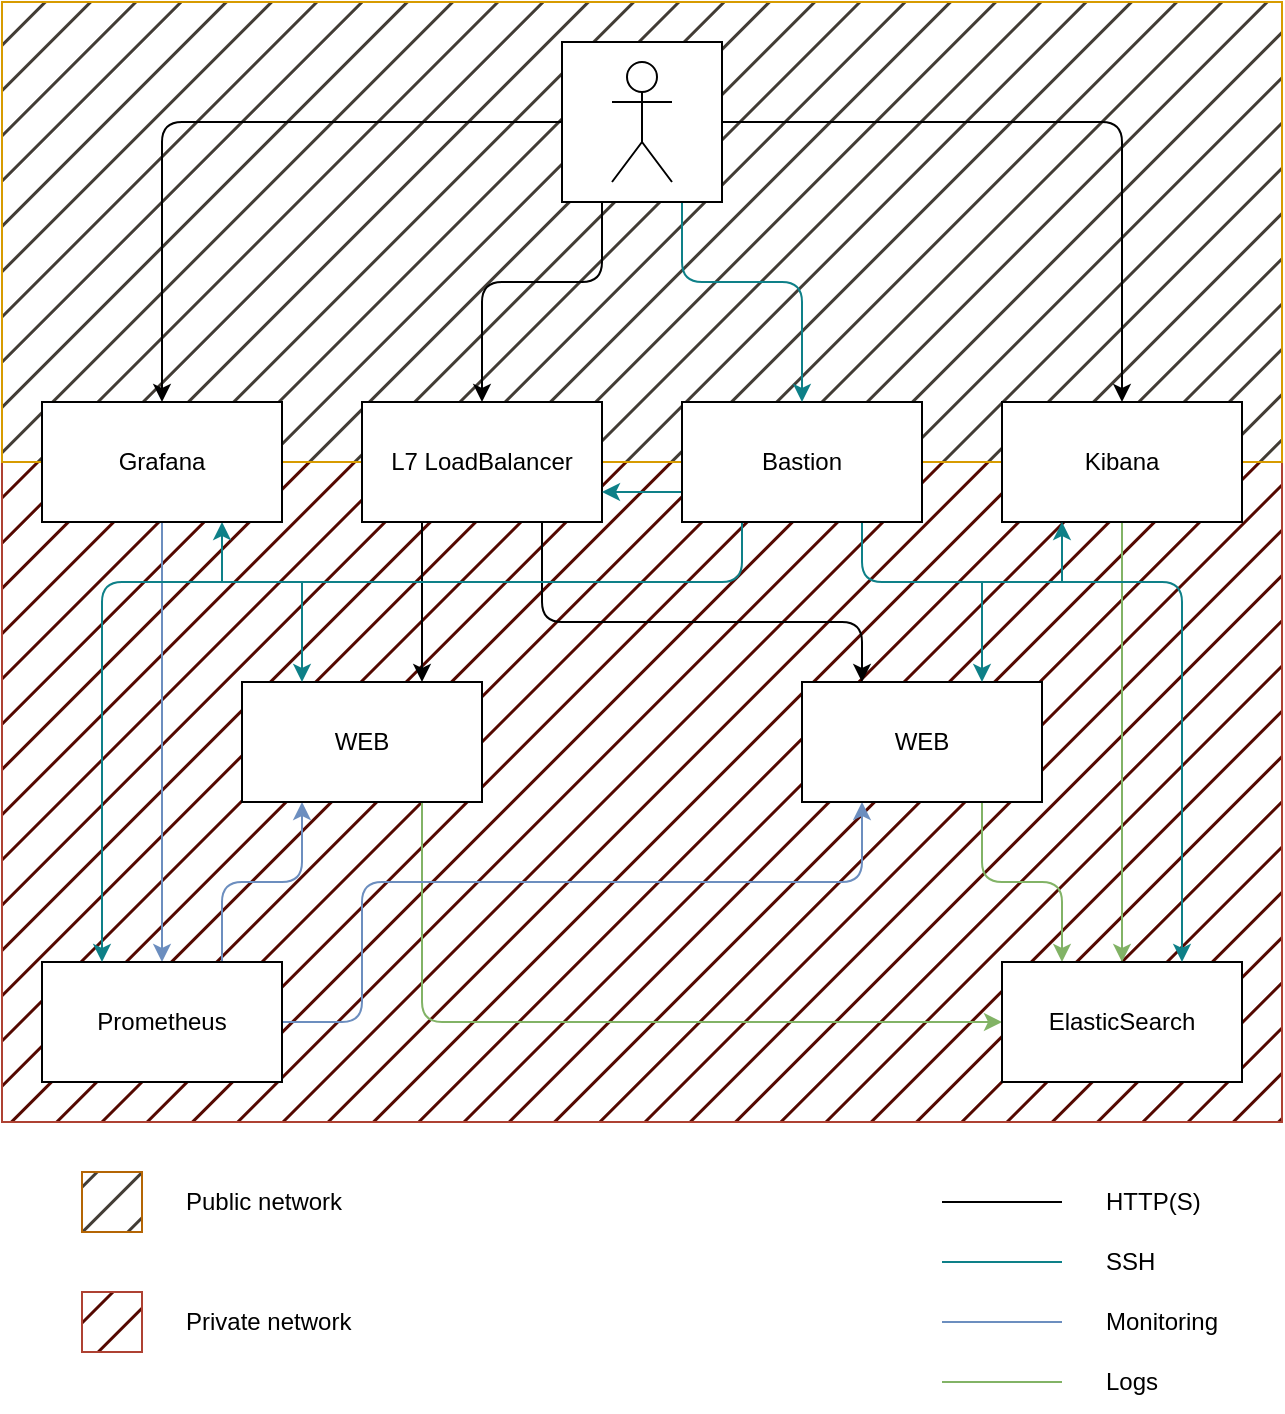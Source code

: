 <mxfile>
    <diagram id="Xo7E7oVpsRgtH6o82BUI" name="Page-1">
        <mxGraphModel dx="2648" dy="899" grid="0" gridSize="10" guides="1" tooltips="1" connect="1" arrows="1" fold="1" page="1" pageScale="1" pageWidth="900" pageHeight="1600" math="0" shadow="0">
            <root>
                <mxCell id="0"/>
                <mxCell id="1" parent="0"/>
                <mxCell id="38" value="" style="rounded=0;whiteSpace=wrap;html=1;fillColor=#540800;strokeColor=#ae4132;fillStyle=hatch;movable=0;resizable=0;rotatable=0;deletable=0;editable=0;connectable=0;" vertex="1" parent="1">
                    <mxGeometry x="130" y="390" width="640" height="330" as="geometry"/>
                </mxCell>
                <mxCell id="37" value="" style="rounded=0;whiteSpace=wrap;html=1;fillColor=#423C35;strokeColor=#d79b00;fillStyle=hatch;movable=0;resizable=0;rotatable=0;deletable=0;editable=0;connectable=0;" vertex="1" parent="1">
                    <mxGeometry x="130" y="160" width="640" height="230" as="geometry"/>
                </mxCell>
                <mxCell id="45" style="edgeStyle=none;html=1;entryX=0.75;entryY=1;entryDx=0;entryDy=0;fillColor=#b0e3e6;strokeColor=#0e8088;movable=0;resizable=0;rotatable=0;deletable=0;editable=0;connectable=0;" edge="1" parent="1" target="5">
                    <mxGeometry relative="1" as="geometry">
                        <mxPoint x="240" y="450" as="sourcePoint"/>
                    </mxGeometry>
                </mxCell>
                <mxCell id="68" style="edgeStyle=none;html=1;exitX=0.25;exitY=1;exitDx=0;exitDy=0;entryX=0.75;entryY=0;entryDx=0;entryDy=0;fillColor=#dae8fc;strokeColor=#6c8ebf;movable=0;resizable=0;rotatable=0;deletable=0;editable=0;connectable=0;startArrow=classic;startFill=1;endArrow=none;endFill=0;" edge="1" parent="1" source="2" target="4">
                    <mxGeometry relative="1" as="geometry">
                        <Array as="points">
                            <mxPoint x="280" y="600"/>
                            <mxPoint x="240" y="600"/>
                        </Array>
                    </mxGeometry>
                </mxCell>
                <mxCell id="70" style="edgeStyle=none;html=1;exitX=0.75;exitY=1;exitDx=0;exitDy=0;entryX=0;entryY=0.5;entryDx=0;entryDy=0;fillColor=#d5e8d4;strokeColor=#82b366;movable=0;resizable=0;rotatable=0;deletable=0;editable=0;connectable=0;" edge="1" parent="1" source="2" target="9">
                    <mxGeometry relative="1" as="geometry">
                        <Array as="points">
                            <mxPoint x="340" y="670"/>
                        </Array>
                    </mxGeometry>
                </mxCell>
                <mxCell id="2" value="WEB" style="rounded=0;whiteSpace=wrap;html=1;movable=0;resizable=0;rotatable=0;deletable=0;editable=0;connectable=0;" vertex="1" parent="1">
                    <mxGeometry x="250" y="500" width="120" height="60" as="geometry"/>
                </mxCell>
                <mxCell id="69" style="edgeStyle=none;html=1;exitX=0.75;exitY=1;exitDx=0;exitDy=0;entryX=0.25;entryY=0;entryDx=0;entryDy=0;fillColor=#d5e8d4;strokeColor=#82b366;movable=0;resizable=0;rotatable=0;deletable=0;editable=0;connectable=0;" edge="1" parent="1" source="3" target="9">
                    <mxGeometry relative="1" as="geometry">
                        <Array as="points">
                            <mxPoint x="620" y="600"/>
                            <mxPoint x="660" y="600"/>
                        </Array>
                    </mxGeometry>
                </mxCell>
                <mxCell id="71" style="edgeStyle=none;html=1;exitX=0.25;exitY=1;exitDx=0;exitDy=0;entryX=1;entryY=0.5;entryDx=0;entryDy=0;fillColor=#dae8fc;strokeColor=#6c8ebf;movable=0;resizable=0;rotatable=0;deletable=0;editable=0;connectable=0;endArrow=none;endFill=0;startArrow=classic;startFill=1;" edge="1" parent="1" source="3" target="4">
                    <mxGeometry relative="1" as="geometry">
                        <Array as="points">
                            <mxPoint x="560" y="600"/>
                            <mxPoint x="310" y="600"/>
                            <mxPoint x="310" y="670"/>
                        </Array>
                    </mxGeometry>
                </mxCell>
                <mxCell id="3" value="WEB" style="rounded=0;whiteSpace=wrap;html=1;movable=0;resizable=0;rotatable=0;deletable=0;editable=0;connectable=0;" vertex="1" parent="1">
                    <mxGeometry x="530" y="500" width="120" height="60" as="geometry"/>
                </mxCell>
                <mxCell id="8" style="edgeStyle=none;html=1;exitX=0.5;exitY=0;exitDx=0;exitDy=0;fillColor=#dae8fc;strokeColor=#6c8ebf;movable=0;resizable=0;rotatable=0;deletable=0;editable=0;connectable=0;startArrow=classic;startFill=1;endArrow=none;endFill=0;" edge="1" parent="1" source="4" target="5">
                    <mxGeometry relative="1" as="geometry"/>
                </mxCell>
                <mxCell id="4" value="Prometheus" style="rounded=0;whiteSpace=wrap;html=1;movable=0;resizable=0;rotatable=0;deletable=0;editable=0;connectable=0;" vertex="1" parent="1">
                    <mxGeometry x="150" y="640" width="120" height="60" as="geometry"/>
                </mxCell>
                <mxCell id="5" value="Grafana" style="rounded=0;whiteSpace=wrap;html=1;movable=0;resizable=0;rotatable=0;deletable=0;editable=0;connectable=0;" vertex="1" parent="1">
                    <mxGeometry x="150" y="360" width="120" height="60" as="geometry"/>
                </mxCell>
                <mxCell id="13" value="" style="edgeStyle=none;html=1;fillColor=#d5e8d4;strokeColor=#82b366;movable=0;resizable=0;rotatable=0;deletable=0;editable=0;connectable=0;startArrow=classic;startFill=1;endArrow=none;endFill=0;" edge="1" parent="1" source="9" target="10">
                    <mxGeometry relative="1" as="geometry"/>
                </mxCell>
                <mxCell id="9" value="ElasticSearch" style="rounded=0;whiteSpace=wrap;html=1;movable=0;resizable=0;rotatable=0;deletable=0;editable=0;connectable=0;" vertex="1" parent="1">
                    <mxGeometry x="630" y="640" width="120" height="60" as="geometry"/>
                </mxCell>
                <mxCell id="10" value="Kibana" style="rounded=0;whiteSpace=wrap;html=1;movable=0;resizable=0;rotatable=0;deletable=0;editable=0;connectable=0;" vertex="1" parent="1">
                    <mxGeometry x="630" y="360" width="120" height="60" as="geometry"/>
                </mxCell>
                <mxCell id="56" style="edgeStyle=none;html=1;exitX=0.75;exitY=1;exitDx=0;exitDy=0;entryX=0.25;entryY=0;entryDx=0;entryDy=0;movable=0;resizable=0;rotatable=0;deletable=0;editable=0;connectable=0;" edge="1" parent="1" source="39" target="3">
                    <mxGeometry relative="1" as="geometry">
                        <Array as="points">
                            <mxPoint x="400" y="470"/>
                            <mxPoint x="560" y="470"/>
                        </Array>
                    </mxGeometry>
                </mxCell>
                <mxCell id="67" style="edgeStyle=none;html=1;exitX=0.25;exitY=1;exitDx=0;exitDy=0;entryX=0.75;entryY=0;entryDx=0;entryDy=0;movable=0;resizable=0;rotatable=0;deletable=0;editable=0;connectable=0;" edge="1" parent="1" source="39" target="2">
                    <mxGeometry relative="1" as="geometry"/>
                </mxCell>
                <mxCell id="39" value="L7 LoadBalancer" style="rounded=0;whiteSpace=wrap;html=1;fillStyle=auto;movable=0;resizable=0;rotatable=0;deletable=0;editable=0;connectable=0;" vertex="1" parent="1">
                    <mxGeometry x="310" y="360" width="120" height="60" as="geometry"/>
                </mxCell>
                <mxCell id="43" style="edgeStyle=none;html=1;exitX=0.75;exitY=1;exitDx=0;exitDy=0;entryX=0.75;entryY=0;entryDx=0;entryDy=0;fillColor=#b0e3e6;strokeColor=#0e8088;movable=0;resizable=0;rotatable=0;deletable=0;editable=0;connectable=0;" edge="1" parent="1" source="40" target="9">
                    <mxGeometry relative="1" as="geometry">
                        <Array as="points">
                            <mxPoint x="560" y="450"/>
                            <mxPoint x="590" y="450"/>
                            <mxPoint x="650" y="450"/>
                            <mxPoint x="720" y="450"/>
                        </Array>
                    </mxGeometry>
                </mxCell>
                <mxCell id="46" style="edgeStyle=none;html=1;exitX=0.25;exitY=1;exitDx=0;exitDy=0;entryX=0.25;entryY=0;entryDx=0;entryDy=0;fillColor=#b0e3e6;strokeColor=#0e8088;movable=0;resizable=0;rotatable=0;deletable=0;editable=0;connectable=0;" edge="1" parent="1" source="40" target="4">
                    <mxGeometry relative="1" as="geometry">
                        <Array as="points">
                            <mxPoint x="500" y="450"/>
                            <mxPoint x="180" y="450"/>
                        </Array>
                    </mxGeometry>
                </mxCell>
                <mxCell id="49" style="edgeStyle=none;html=1;exitX=0;exitY=0.75;exitDx=0;exitDy=0;entryX=1;entryY=0.75;entryDx=0;entryDy=0;fillColor=#b0e3e6;strokeColor=#0e8088;movable=0;resizable=0;rotatable=0;deletable=0;editable=0;connectable=0;" edge="1" parent="1" source="40" target="39">
                    <mxGeometry relative="1" as="geometry"/>
                </mxCell>
                <mxCell id="53" style="edgeStyle=none;html=1;entryX=0.25;entryY=0;entryDx=0;entryDy=0;fillColor=#b0e3e6;strokeColor=#0e8088;movable=0;resizable=0;rotatable=0;deletable=0;editable=0;connectable=0;" edge="1" parent="1" target="2">
                    <mxGeometry relative="1" as="geometry">
                        <mxPoint x="280" y="450" as="sourcePoint"/>
                    </mxGeometry>
                </mxCell>
                <mxCell id="54" style="edgeStyle=none;html=1;entryX=0.75;entryY=0;entryDx=0;entryDy=0;fillColor=#b0e3e6;strokeColor=#0e8088;movable=0;resizable=0;rotatable=0;deletable=0;editable=0;connectable=0;" edge="1" parent="1" target="3">
                    <mxGeometry relative="1" as="geometry">
                        <mxPoint x="620" y="450" as="sourcePoint"/>
                    </mxGeometry>
                </mxCell>
                <mxCell id="40" value="Bastion" style="rounded=0;whiteSpace=wrap;html=1;fillStyle=auto;movable=0;resizable=0;rotatable=0;deletable=0;editable=0;connectable=0;" vertex="1" parent="1">
                    <mxGeometry x="470" y="360" width="120" height="60" as="geometry"/>
                </mxCell>
                <mxCell id="48" value="" style="endArrow=classic;html=1;entryX=0.25;entryY=1;entryDx=0;entryDy=0;fillColor=#b0e3e6;strokeColor=#0e8088;movable=0;resizable=0;rotatable=0;deletable=0;editable=0;connectable=0;" edge="1" parent="1" target="10">
                    <mxGeometry width="50" height="50" relative="1" as="geometry">
                        <mxPoint x="660" y="450" as="sourcePoint"/>
                        <mxPoint x="670" y="420" as="targetPoint"/>
                    </mxGeometry>
                </mxCell>
                <mxCell id="62" style="edgeStyle=none;html=1;exitX=0;exitY=0.5;exitDx=0;exitDy=0;entryX=0.5;entryY=0;entryDx=0;entryDy=0;movable=0;resizable=0;rotatable=0;deletable=0;editable=0;connectable=0;" edge="1" parent="1" source="60" target="5">
                    <mxGeometry relative="1" as="geometry">
                        <Array as="points">
                            <mxPoint x="210" y="220"/>
                        </Array>
                    </mxGeometry>
                </mxCell>
                <mxCell id="63" style="edgeStyle=none;html=1;exitX=1;exitY=0.5;exitDx=0;exitDy=0;entryX=0.5;entryY=0;entryDx=0;entryDy=0;movable=0;resizable=0;rotatable=0;deletable=0;editable=0;connectable=0;" edge="1" parent="1" source="60" target="10">
                    <mxGeometry relative="1" as="geometry">
                        <Array as="points">
                            <mxPoint x="690" y="220"/>
                        </Array>
                    </mxGeometry>
                </mxCell>
                <mxCell id="64" style="edgeStyle=none;html=1;exitX=0.25;exitY=1;exitDx=0;exitDy=0;entryX=0.5;entryY=0;entryDx=0;entryDy=0;movable=0;resizable=0;rotatable=0;deletable=0;editable=0;connectable=0;" edge="1" parent="1" source="60" target="39">
                    <mxGeometry relative="1" as="geometry">
                        <Array as="points">
                            <mxPoint x="430" y="300"/>
                            <mxPoint x="370" y="300"/>
                        </Array>
                    </mxGeometry>
                </mxCell>
                <mxCell id="65" style="edgeStyle=none;html=1;exitX=0.75;exitY=1;exitDx=0;exitDy=0;entryX=0.5;entryY=0;entryDx=0;entryDy=0;fillColor=#b0e3e6;strokeColor=#0e8088;movable=0;resizable=0;rotatable=0;deletable=0;editable=0;connectable=0;" edge="1" parent="1" source="60" target="40">
                    <mxGeometry relative="1" as="geometry">
                        <Array as="points">
                            <mxPoint x="470" y="300"/>
                            <mxPoint x="530" y="300"/>
                        </Array>
                    </mxGeometry>
                </mxCell>
                <mxCell id="66" value="" style="group;movable=0;resizable=0;rotatable=0;deletable=0;editable=0;connectable=0;" vertex="1" connectable="0" parent="1">
                    <mxGeometry x="410" y="180" width="80" height="80" as="geometry"/>
                </mxCell>
                <mxCell id="60" value="" style="whiteSpace=wrap;html=1;aspect=fixed;fillStyle=auto;movable=0;resizable=0;rotatable=0;deletable=0;editable=0;connectable=0;" vertex="1" parent="66">
                    <mxGeometry width="80" height="80" as="geometry"/>
                </mxCell>
                <mxCell id="61" value="" style="shape=umlActor;verticalLabelPosition=bottom;verticalAlign=top;html=1;outlineConnect=0;fillStyle=auto;movable=0;resizable=0;rotatable=0;deletable=0;editable=0;connectable=0;" vertex="1" parent="66">
                    <mxGeometry x="25" y="10" width="30" height="60" as="geometry"/>
                </mxCell>
                <mxCell id="72" value="" style="endArrow=none;html=1;movable=0;resizable=0;rotatable=0;deletable=0;editable=0;connectable=0;" edge="1" parent="1">
                    <mxGeometry width="50" height="50" relative="1" as="geometry">
                        <mxPoint x="600" y="760" as="sourcePoint"/>
                        <mxPoint x="660" y="760" as="targetPoint"/>
                    </mxGeometry>
                </mxCell>
                <mxCell id="73" value="HTTP(S)" style="text;html=1;strokeColor=none;fillColor=none;align=left;verticalAlign=middle;whiteSpace=wrap;rounded=0;fillStyle=auto;movable=0;resizable=0;rotatable=0;deletable=0;editable=0;connectable=0;" vertex="1" parent="1">
                    <mxGeometry x="680" y="745" width="60" height="30" as="geometry"/>
                </mxCell>
                <mxCell id="74" value="" style="endArrow=none;html=1;fillColor=#b0e3e6;strokeColor=#0e8088;movable=0;resizable=0;rotatable=0;deletable=0;editable=0;connectable=0;" edge="1" parent="1">
                    <mxGeometry width="50" height="50" relative="1" as="geometry">
                        <mxPoint x="600" y="790" as="sourcePoint"/>
                        <mxPoint x="660" y="790" as="targetPoint"/>
                    </mxGeometry>
                </mxCell>
                <mxCell id="75" value="SSH" style="text;html=1;strokeColor=none;fillColor=none;align=left;verticalAlign=middle;whiteSpace=wrap;rounded=0;fillStyle=auto;movable=0;resizable=0;rotatable=0;deletable=0;editable=0;connectable=0;" vertex="1" parent="1">
                    <mxGeometry x="680" y="775" width="60" height="30" as="geometry"/>
                </mxCell>
                <mxCell id="76" value="" style="endArrow=none;html=1;fillColor=#dae8fc;strokeColor=#6c8ebf;movable=0;resizable=0;rotatable=0;deletable=0;editable=0;connectable=0;" edge="1" parent="1">
                    <mxGeometry width="50" height="50" relative="1" as="geometry">
                        <mxPoint x="600" y="820" as="sourcePoint"/>
                        <mxPoint x="660" y="820" as="targetPoint"/>
                    </mxGeometry>
                </mxCell>
                <mxCell id="77" value="Monitoring" style="text;html=1;strokeColor=none;fillColor=none;align=left;verticalAlign=middle;whiteSpace=wrap;rounded=0;fillStyle=auto;movable=0;resizable=0;rotatable=0;deletable=0;editable=0;connectable=0;" vertex="1" parent="1">
                    <mxGeometry x="680" y="805" width="60" height="30" as="geometry"/>
                </mxCell>
                <mxCell id="78" value="" style="endArrow=none;html=1;fillColor=#d5e8d4;strokeColor=#82b366;movable=0;resizable=0;rotatable=0;deletable=0;editable=0;connectable=0;" edge="1" parent="1">
                    <mxGeometry width="50" height="50" relative="1" as="geometry">
                        <mxPoint x="600" y="850" as="sourcePoint"/>
                        <mxPoint x="660" y="850" as="targetPoint"/>
                    </mxGeometry>
                </mxCell>
                <mxCell id="79" value="Logs" style="text;html=1;strokeColor=none;fillColor=none;align=left;verticalAlign=middle;whiteSpace=wrap;rounded=0;fillStyle=auto;movable=0;resizable=0;rotatable=0;deletable=0;editable=0;connectable=0;" vertex="1" parent="1">
                    <mxGeometry x="680" y="835" width="60" height="30" as="geometry"/>
                </mxCell>
                <mxCell id="81" value="" style="whiteSpace=wrap;html=1;aspect=fixed;fillStyle=hatch;fillColor=#423C35;strokeColor=#b46504;movable=0;resizable=0;rotatable=0;deletable=0;editable=0;connectable=0;" vertex="1" parent="1">
                    <mxGeometry x="170" y="745" width="30" height="30" as="geometry"/>
                </mxCell>
                <mxCell id="82" value="" style="whiteSpace=wrap;html=1;aspect=fixed;fillStyle=hatch;fillColor=#540800;strokeColor=#ae4132;movable=0;resizable=0;rotatable=0;deletable=0;editable=0;connectable=0;" vertex="1" parent="1">
                    <mxGeometry x="170" y="805" width="30" height="30" as="geometry"/>
                </mxCell>
                <mxCell id="83" value="Public network" style="text;html=1;strokeColor=none;fillColor=none;align=left;verticalAlign=middle;whiteSpace=wrap;rounded=0;fillStyle=hatch;movable=0;resizable=0;rotatable=0;deletable=0;editable=0;connectable=0;" vertex="1" parent="1">
                    <mxGeometry x="220" y="745" width="90" height="30" as="geometry"/>
                </mxCell>
                <mxCell id="84" value="Private network" style="text;html=1;strokeColor=none;fillColor=none;align=left;verticalAlign=middle;whiteSpace=wrap;rounded=0;fillStyle=hatch;movable=0;resizable=0;rotatable=0;deletable=0;editable=0;connectable=0;" vertex="1" parent="1">
                    <mxGeometry x="220" y="805" width="90" height="30" as="geometry"/>
                </mxCell>
            </root>
        </mxGraphModel>
    </diagram>
</mxfile>